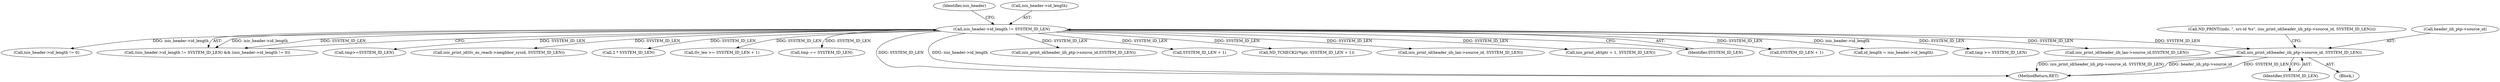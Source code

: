 digraph "0_tcpdump_3b32029db354cbc875127869d9b12a9addc75b50@pointer" {
"1000712" [label="(Call,isis_print_id(header_iih_ptp->source_id, SYSTEM_ID_LEN))"];
"1000265" [label="(Call,isis_header->id_length != SYSTEM_ID_LEN)"];
"1002821" [label="(Call,tmp >= SYSTEM_ID_LEN)"];
"1000601" [label="(Call,isis_print_id(header_iih_lan->source_id,SYSTEM_ID_LEN))"];
"1000712" [label="(Call,isis_print_id(header_iih_ptp->source_id, SYSTEM_ID_LEN))"];
"1000270" [label="(Call,isis_header->id_length != 0)"];
"1000264" [label="(Call,(isis_header->id_length != SYSTEM_ID_LEN) && (isis_header->id_length != 0))"];
"1002126" [label="(Call,tmp>=SYSTEM_ID_LEN)"];
"1001717" [label="(Call,isis_print_id(tlv_es_reach->neighbor_sysid, SYSTEM_ID_LEN))"];
"1000707" [label="(Call,ND_PRINT((ndo, \", src-id %s\", isis_print_id(header_iih_ptp->source_id, SYSTEM_ID_LEN))))"];
"1002609" [label="(Call,2 * SYSTEM_ID_LEN)"];
"1000710" [label="(Block,)"];
"1002583" [label="(Call,tlv_len >= SYSTEM_ID_LEN + 1)"];
"1002730" [label="(Call,tmp == SYSTEM_ID_LEN)"];
"1003083" [label="(MethodReturn,RET)"];
"1000748" [label="(Call,isis_print_id(header_iih_ptp->source_id,SYSTEM_ID_LEN))"];
"1002585" [label="(Call,SYSTEM_ID_LEN + 1)"];
"1002589" [label="(Call,ND_TCHECK2(*tptr, SYSTEM_ID_LEN + 1))"];
"1000716" [label="(Identifier,SYSTEM_ID_LEN)"];
"1000265" [label="(Call,isis_header->id_length != SYSTEM_ID_LEN)"];
"1000551" [label="(Call,isis_print_id(header_iih_lan->source_id, SYSTEM_ID_LEN))"];
"1002600" [label="(Call,isis_print_id(tptr + 1, SYSTEM_ID_LEN))"];
"1000713" [label="(Call,header_iih_ptp->source_id)"];
"1000272" [label="(Identifier,isis_header)"];
"1000269" [label="(Identifier,SYSTEM_ID_LEN)"];
"1000266" [label="(Call,isis_header->id_length)"];
"1002592" [label="(Call,SYSTEM_ID_LEN + 1)"];
"1000365" [label="(Call,id_length = isis_header->id_length)"];
"1000712" -> "1000710"  [label="AST: "];
"1000712" -> "1000716"  [label="CFG: "];
"1000713" -> "1000712"  [label="AST: "];
"1000716" -> "1000712"  [label="AST: "];
"1000707" -> "1000712"  [label="CFG: "];
"1000712" -> "1003083"  [label="DDG: SYSTEM_ID_LEN"];
"1000712" -> "1003083"  [label="DDG: isis_print_id(header_iih_ptp->source_id, SYSTEM_ID_LEN)"];
"1000712" -> "1003083"  [label="DDG: header_iih_ptp->source_id"];
"1000265" -> "1000712"  [label="DDG: SYSTEM_ID_LEN"];
"1000265" -> "1000264"  [label="AST: "];
"1000265" -> "1000269"  [label="CFG: "];
"1000266" -> "1000265"  [label="AST: "];
"1000269" -> "1000265"  [label="AST: "];
"1000272" -> "1000265"  [label="CFG: "];
"1000264" -> "1000265"  [label="CFG: "];
"1000265" -> "1003083"  [label="DDG: SYSTEM_ID_LEN"];
"1000265" -> "1003083"  [label="DDG: isis_header->id_length"];
"1000265" -> "1000264"  [label="DDG: isis_header->id_length"];
"1000265" -> "1000264"  [label="DDG: SYSTEM_ID_LEN"];
"1000265" -> "1000270"  [label="DDG: isis_header->id_length"];
"1000265" -> "1000365"  [label="DDG: isis_header->id_length"];
"1000265" -> "1000551"  [label="DDG: SYSTEM_ID_LEN"];
"1000265" -> "1000601"  [label="DDG: SYSTEM_ID_LEN"];
"1000265" -> "1000748"  [label="DDG: SYSTEM_ID_LEN"];
"1000265" -> "1001717"  [label="DDG: SYSTEM_ID_LEN"];
"1000265" -> "1002126"  [label="DDG: SYSTEM_ID_LEN"];
"1000265" -> "1002583"  [label="DDG: SYSTEM_ID_LEN"];
"1000265" -> "1002585"  [label="DDG: SYSTEM_ID_LEN"];
"1000265" -> "1002589"  [label="DDG: SYSTEM_ID_LEN"];
"1000265" -> "1002592"  [label="DDG: SYSTEM_ID_LEN"];
"1000265" -> "1002600"  [label="DDG: SYSTEM_ID_LEN"];
"1000265" -> "1002609"  [label="DDG: SYSTEM_ID_LEN"];
"1000265" -> "1002730"  [label="DDG: SYSTEM_ID_LEN"];
"1000265" -> "1002821"  [label="DDG: SYSTEM_ID_LEN"];
}
